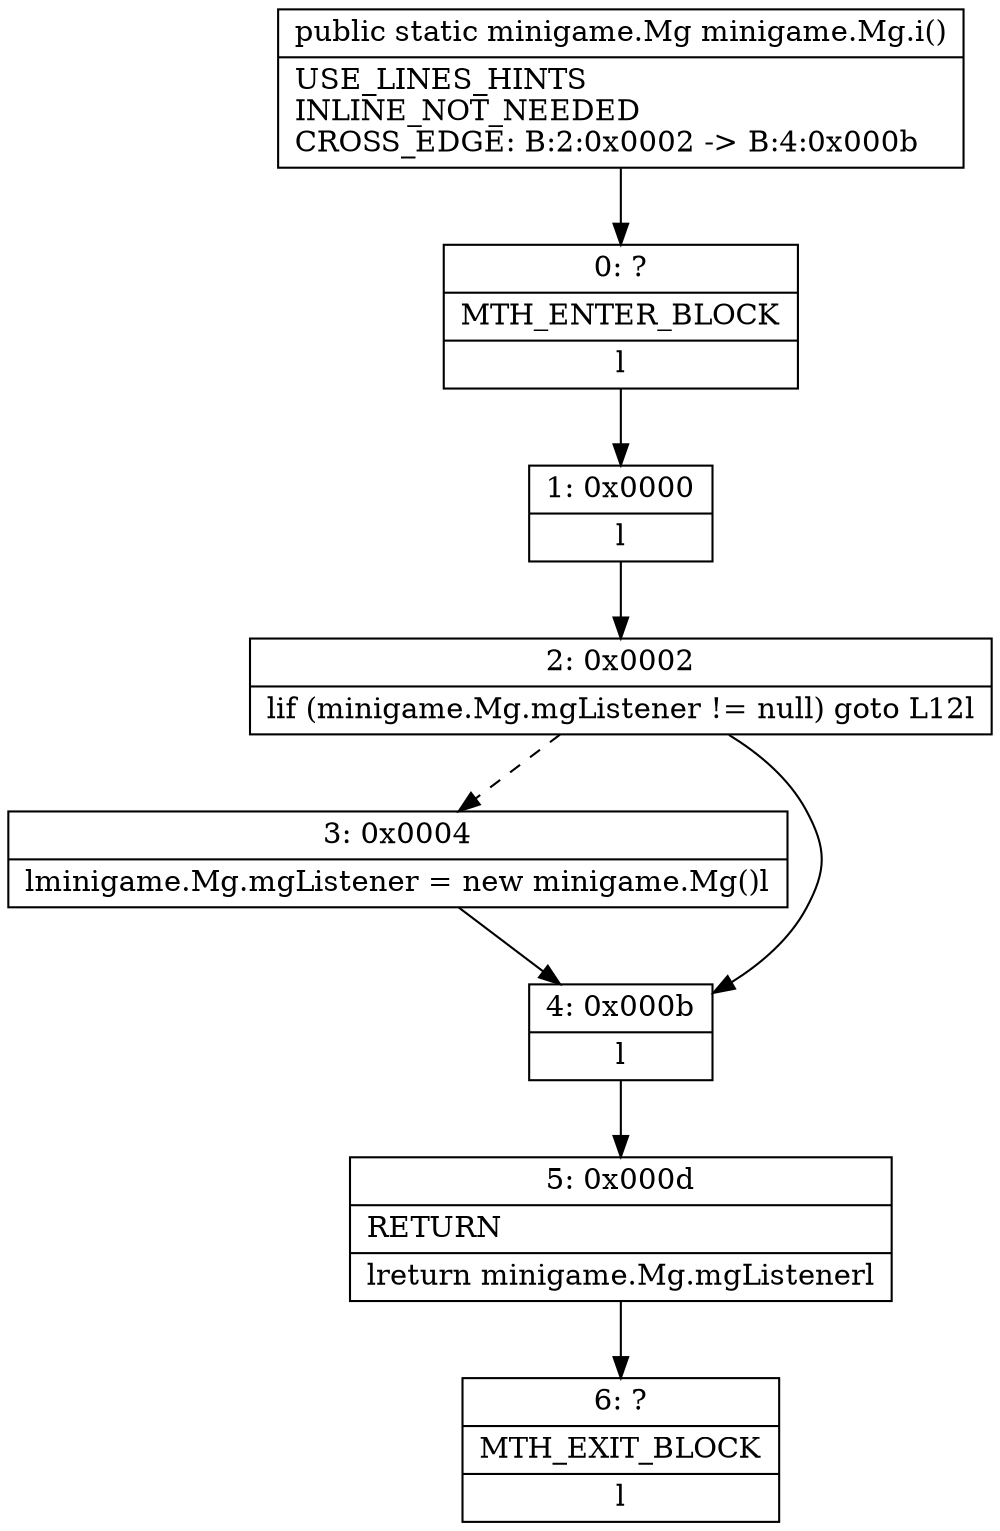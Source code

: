 digraph "CFG forminigame.Mg.i()Lminigame\/Mg;" {
Node_0 [shape=record,label="{0\:\ ?|MTH_ENTER_BLOCK\l|l}"];
Node_1 [shape=record,label="{1\:\ 0x0000|l}"];
Node_2 [shape=record,label="{2\:\ 0x0002|lif (minigame.Mg.mgListener != null) goto L12l}"];
Node_3 [shape=record,label="{3\:\ 0x0004|lminigame.Mg.mgListener = new minigame.Mg()l}"];
Node_4 [shape=record,label="{4\:\ 0x000b|l}"];
Node_5 [shape=record,label="{5\:\ 0x000d|RETURN\l|lreturn minigame.Mg.mgListenerl}"];
Node_6 [shape=record,label="{6\:\ ?|MTH_EXIT_BLOCK\l|l}"];
MethodNode[shape=record,label="{public static minigame.Mg minigame.Mg.i()  | USE_LINES_HINTS\lINLINE_NOT_NEEDED\lCROSS_EDGE: B:2:0x0002 \-\> B:4:0x000b\l}"];
MethodNode -> Node_0;
Node_0 -> Node_1;
Node_1 -> Node_2;
Node_2 -> Node_3[style=dashed];
Node_2 -> Node_4;
Node_3 -> Node_4;
Node_4 -> Node_5;
Node_5 -> Node_6;
}

